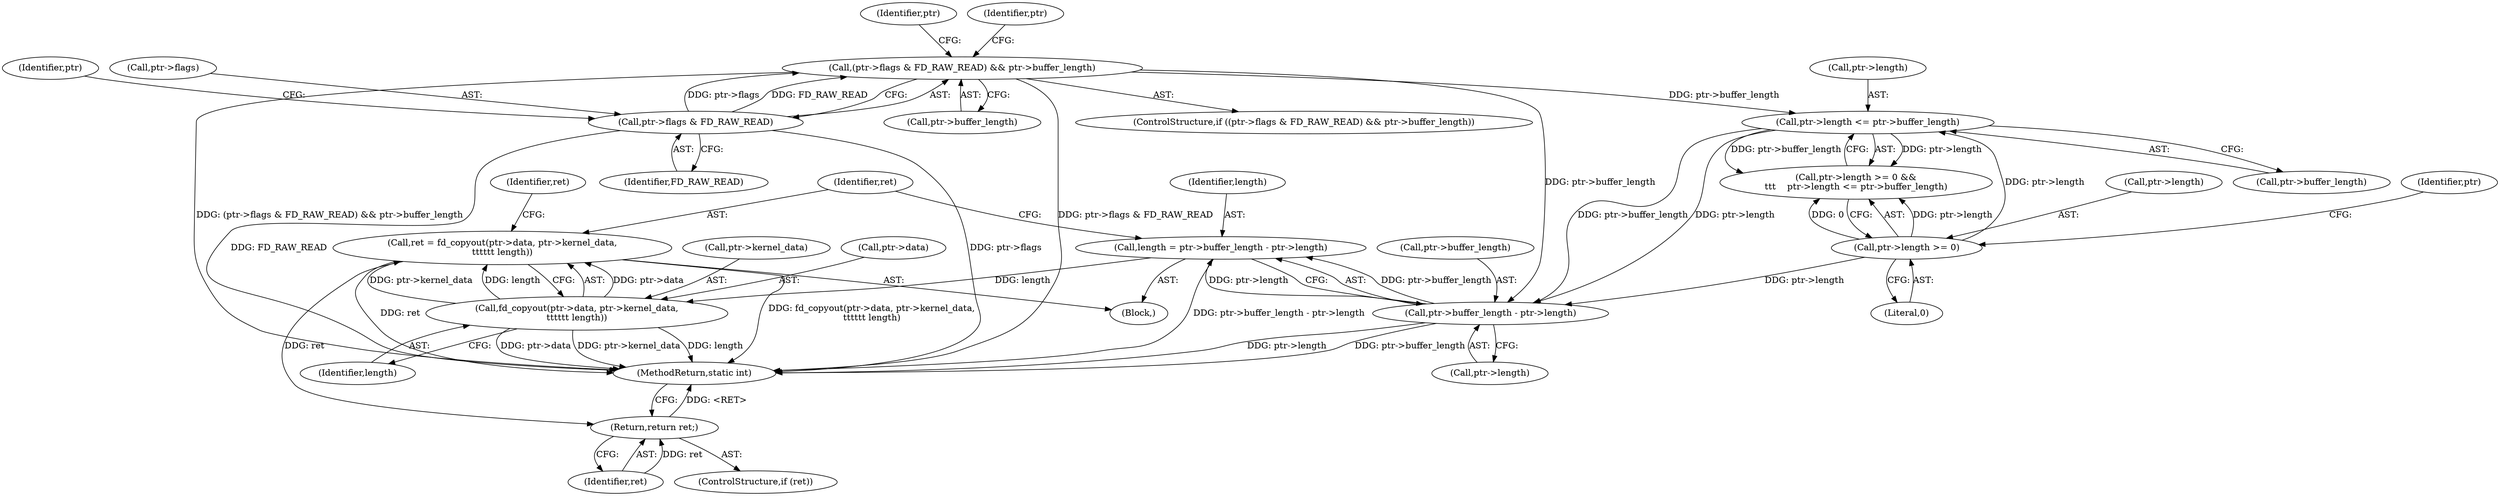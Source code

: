 digraph "0_linux_2145e15e0557a01b9195d1c7199a1b92cb9be81f@API" {
"1000162" [label="(Call,ret = fd_copyout(ptr->data, ptr->kernel_data,\n\t\t\t\t\t\t length))"];
"1000164" [label="(Call,fd_copyout(ptr->data, ptr->kernel_data,\n\t\t\t\t\t\t length))"];
"1000153" [label="(Call,length = ptr->buffer_length - ptr->length)"];
"1000155" [label="(Call,ptr->buffer_length - ptr->length)"];
"1000144" [label="(Call,ptr->length <= ptr->buffer_length)"];
"1000139" [label="(Call,ptr->length >= 0)"];
"1000127" [label="(Call,(ptr->flags & FD_RAW_READ) && ptr->buffer_length)"];
"1000128" [label="(Call,ptr->flags & FD_RAW_READ)"];
"1000174" [label="(Return,return ret;)"];
"1000175" [label="(Identifier,ret)"];
"1000154" [label="(Identifier,length)"];
"1000141" [label="(Identifier,ptr)"];
"1000162" [label="(Call,ret = fd_copyout(ptr->data, ptr->kernel_data,\n\t\t\t\t\t\t length))"];
"1000138" [label="(Call,ptr->length >= 0 &&\n\t\t\t    ptr->length <= ptr->buffer_length)"];
"1000140" [label="(Call,ptr->length)"];
"1000183" [label="(MethodReturn,static int)"];
"1000153" [label="(Call,length = ptr->buffer_length - ptr->length)"];
"1000168" [label="(Call,ptr->kernel_data)"];
"1000156" [label="(Call,ptr->buffer_length)"];
"1000163" [label="(Identifier,ret)"];
"1000155" [label="(Call,ptr->buffer_length - ptr->length)"];
"1000173" [label="(Identifier,ret)"];
"1000129" [label="(Call,ptr->flags)"];
"1000177" [label="(Identifier,ptr)"];
"1000151" [label="(Block,)"];
"1000164" [label="(Call,fd_copyout(ptr->data, ptr->kernel_data,\n\t\t\t\t\t\t length))"];
"1000174" [label="(Return,return ret;)"];
"1000165" [label="(Call,ptr->data)"];
"1000133" [label="(Call,ptr->buffer_length)"];
"1000134" [label="(Identifier,ptr)"];
"1000145" [label="(Call,ptr->length)"];
"1000128" [label="(Call,ptr->flags & FD_RAW_READ)"];
"1000126" [label="(ControlStructure,if ((ptr->flags & FD_RAW_READ) && ptr->buffer_length))"];
"1000132" [label="(Identifier,FD_RAW_READ)"];
"1000139" [label="(Call,ptr->length >= 0)"];
"1000127" [label="(Call,(ptr->flags & FD_RAW_READ) && ptr->buffer_length)"];
"1000148" [label="(Call,ptr->buffer_length)"];
"1000171" [label="(Identifier,length)"];
"1000146" [label="(Identifier,ptr)"];
"1000159" [label="(Call,ptr->length)"];
"1000143" [label="(Literal,0)"];
"1000172" [label="(ControlStructure,if (ret))"];
"1000144" [label="(Call,ptr->length <= ptr->buffer_length)"];
"1000162" -> "1000151"  [label="AST: "];
"1000162" -> "1000164"  [label="CFG: "];
"1000163" -> "1000162"  [label="AST: "];
"1000164" -> "1000162"  [label="AST: "];
"1000173" -> "1000162"  [label="CFG: "];
"1000162" -> "1000183"  [label="DDG: fd_copyout(ptr->data, ptr->kernel_data,\n\t\t\t\t\t\t length)"];
"1000162" -> "1000183"  [label="DDG: ret"];
"1000164" -> "1000162"  [label="DDG: ptr->data"];
"1000164" -> "1000162"  [label="DDG: ptr->kernel_data"];
"1000164" -> "1000162"  [label="DDG: length"];
"1000162" -> "1000174"  [label="DDG: ret"];
"1000164" -> "1000171"  [label="CFG: "];
"1000165" -> "1000164"  [label="AST: "];
"1000168" -> "1000164"  [label="AST: "];
"1000171" -> "1000164"  [label="AST: "];
"1000164" -> "1000183"  [label="DDG: ptr->kernel_data"];
"1000164" -> "1000183"  [label="DDG: length"];
"1000164" -> "1000183"  [label="DDG: ptr->data"];
"1000153" -> "1000164"  [label="DDG: length"];
"1000153" -> "1000151"  [label="AST: "];
"1000153" -> "1000155"  [label="CFG: "];
"1000154" -> "1000153"  [label="AST: "];
"1000155" -> "1000153"  [label="AST: "];
"1000163" -> "1000153"  [label="CFG: "];
"1000153" -> "1000183"  [label="DDG: ptr->buffer_length - ptr->length"];
"1000155" -> "1000153"  [label="DDG: ptr->buffer_length"];
"1000155" -> "1000153"  [label="DDG: ptr->length"];
"1000155" -> "1000159"  [label="CFG: "];
"1000156" -> "1000155"  [label="AST: "];
"1000159" -> "1000155"  [label="AST: "];
"1000155" -> "1000183"  [label="DDG: ptr->length"];
"1000155" -> "1000183"  [label="DDG: ptr->buffer_length"];
"1000144" -> "1000155"  [label="DDG: ptr->buffer_length"];
"1000144" -> "1000155"  [label="DDG: ptr->length"];
"1000127" -> "1000155"  [label="DDG: ptr->buffer_length"];
"1000139" -> "1000155"  [label="DDG: ptr->length"];
"1000144" -> "1000138"  [label="AST: "];
"1000144" -> "1000148"  [label="CFG: "];
"1000145" -> "1000144"  [label="AST: "];
"1000148" -> "1000144"  [label="AST: "];
"1000138" -> "1000144"  [label="CFG: "];
"1000144" -> "1000138"  [label="DDG: ptr->length"];
"1000144" -> "1000138"  [label="DDG: ptr->buffer_length"];
"1000139" -> "1000144"  [label="DDG: ptr->length"];
"1000127" -> "1000144"  [label="DDG: ptr->buffer_length"];
"1000139" -> "1000138"  [label="AST: "];
"1000139" -> "1000143"  [label="CFG: "];
"1000140" -> "1000139"  [label="AST: "];
"1000143" -> "1000139"  [label="AST: "];
"1000146" -> "1000139"  [label="CFG: "];
"1000138" -> "1000139"  [label="CFG: "];
"1000139" -> "1000138"  [label="DDG: ptr->length"];
"1000139" -> "1000138"  [label="DDG: 0"];
"1000127" -> "1000126"  [label="AST: "];
"1000127" -> "1000128"  [label="CFG: "];
"1000127" -> "1000133"  [label="CFG: "];
"1000128" -> "1000127"  [label="AST: "];
"1000133" -> "1000127"  [label="AST: "];
"1000141" -> "1000127"  [label="CFG: "];
"1000177" -> "1000127"  [label="CFG: "];
"1000127" -> "1000183"  [label="DDG: (ptr->flags & FD_RAW_READ) && ptr->buffer_length"];
"1000127" -> "1000183"  [label="DDG: ptr->flags & FD_RAW_READ"];
"1000128" -> "1000127"  [label="DDG: ptr->flags"];
"1000128" -> "1000127"  [label="DDG: FD_RAW_READ"];
"1000128" -> "1000132"  [label="CFG: "];
"1000129" -> "1000128"  [label="AST: "];
"1000132" -> "1000128"  [label="AST: "];
"1000134" -> "1000128"  [label="CFG: "];
"1000128" -> "1000183"  [label="DDG: FD_RAW_READ"];
"1000128" -> "1000183"  [label="DDG: ptr->flags"];
"1000174" -> "1000172"  [label="AST: "];
"1000174" -> "1000175"  [label="CFG: "];
"1000175" -> "1000174"  [label="AST: "];
"1000183" -> "1000174"  [label="CFG: "];
"1000174" -> "1000183"  [label="DDG: <RET>"];
"1000175" -> "1000174"  [label="DDG: ret"];
}
